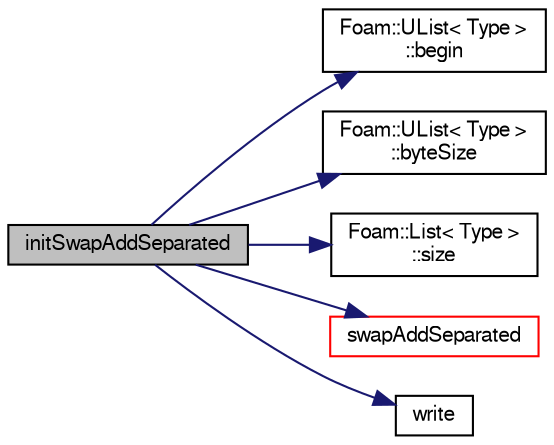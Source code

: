 digraph "initSwapAddSeparated"
{
  bgcolor="transparent";
  edge [fontname="FreeSans",fontsize="10",labelfontname="FreeSans",labelfontsize="10"];
  node [fontname="FreeSans",fontsize="10",shape=record];
  rankdir="LR";
  Node524 [label="initSwapAddSeparated",height=0.2,width=0.4,color="black", fillcolor="grey75", style="filled", fontcolor="black"];
  Node524 -> Node525 [color="midnightblue",fontsize="10",style="solid",fontname="FreeSans"];
  Node525 [label="Foam::UList\< Type \>\l::begin",height=0.2,width=0.4,color="black",URL="$a25698.html#a8a0643ef7f391465066f7f07d45ce934",tooltip="Return an iterator to begin traversing the UList. "];
  Node524 -> Node526 [color="midnightblue",fontsize="10",style="solid",fontname="FreeSans"];
  Node526 [label="Foam::UList\< Type \>\l::byteSize",height=0.2,width=0.4,color="black",URL="$a25698.html#aa36dfadb2f396fa2a5d2827775598eae",tooltip="Return the binary size in number of characters of the UList. "];
  Node524 -> Node527 [color="midnightblue",fontsize="10",style="solid",fontname="FreeSans"];
  Node527 [label="Foam::List\< Type \>\l::size",height=0.2,width=0.4,color="black",URL="$a25694.html#a8a5f6fa29bd4b500caf186f60245b384",tooltip="Override size to be inconsistent with allocated storage. "];
  Node524 -> Node528 [color="midnightblue",fontsize="10",style="solid",fontname="FreeSans"];
  Node528 [label="swapAddSeparated",height=0.2,width=0.4,color="red",URL="$a26602.html#a3aae157a027e0aa964e285d768f7ec86",tooltip="Complete swap of patch point values and add to local values. "];
  Node524 -> Node645 [color="midnightblue",fontsize="10",style="solid",fontname="FreeSans"];
  Node645 [label="write",height=0.2,width=0.4,color="black",URL="$a19709.html#a8f30b3c2179b03a7acf273e9dea43342"];
}
